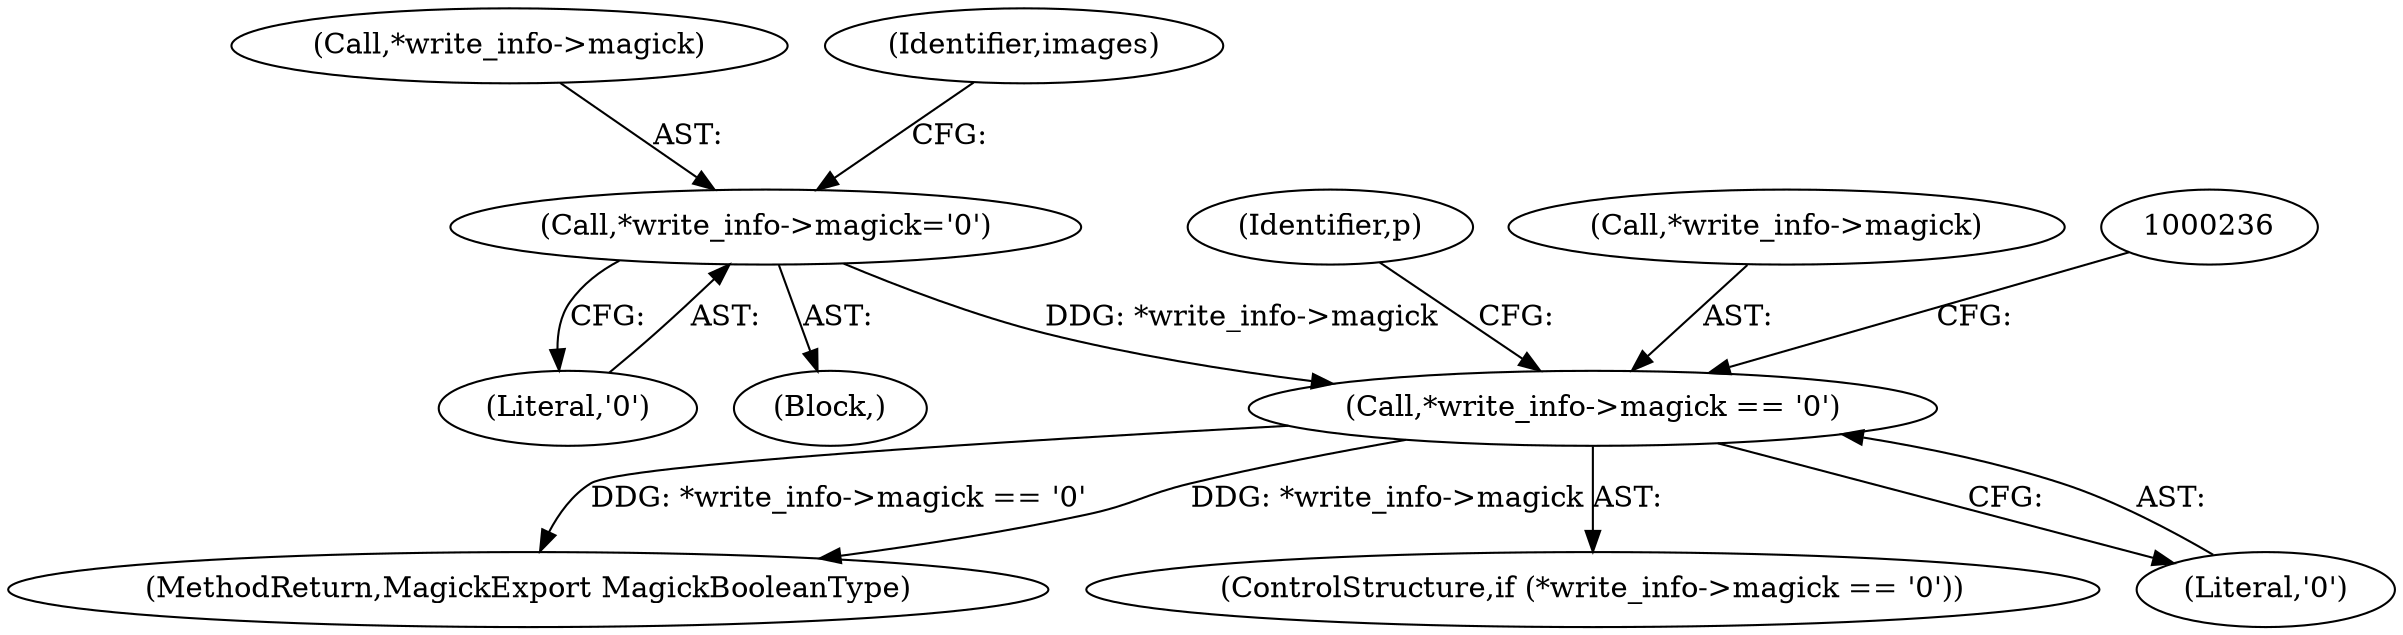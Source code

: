 digraph "0_ImageMagick_5b4bebaa91849c592a8448bc353ab25a54ff8c44@API" {
"1000229" [label="(Call,*write_info->magick == '\0')"];
"1000165" [label="(Call,*write_info->magick='\0')"];
"1000246" [label="(Identifier,p)"];
"1000166" [label="(Call,*write_info->magick)"];
"1000170" [label="(Literal,'\0')"];
"1000107" [label="(Block,)"];
"1000396" [label="(MethodReturn,MagickExport MagickBooleanType)"];
"1000228" [label="(ControlStructure,if (*write_info->magick == '\0'))"];
"1000230" [label="(Call,*write_info->magick)"];
"1000234" [label="(Literal,'\0')"];
"1000229" [label="(Call,*write_info->magick == '\0')"];
"1000165" [label="(Call,*write_info->magick='\0')"];
"1000172" [label="(Identifier,images)"];
"1000229" -> "1000228"  [label="AST: "];
"1000229" -> "1000234"  [label="CFG: "];
"1000230" -> "1000229"  [label="AST: "];
"1000234" -> "1000229"  [label="AST: "];
"1000236" -> "1000229"  [label="CFG: "];
"1000246" -> "1000229"  [label="CFG: "];
"1000229" -> "1000396"  [label="DDG: *write_info->magick == '\0'"];
"1000229" -> "1000396"  [label="DDG: *write_info->magick"];
"1000165" -> "1000229"  [label="DDG: *write_info->magick"];
"1000165" -> "1000107"  [label="AST: "];
"1000165" -> "1000170"  [label="CFG: "];
"1000166" -> "1000165"  [label="AST: "];
"1000170" -> "1000165"  [label="AST: "];
"1000172" -> "1000165"  [label="CFG: "];
}
